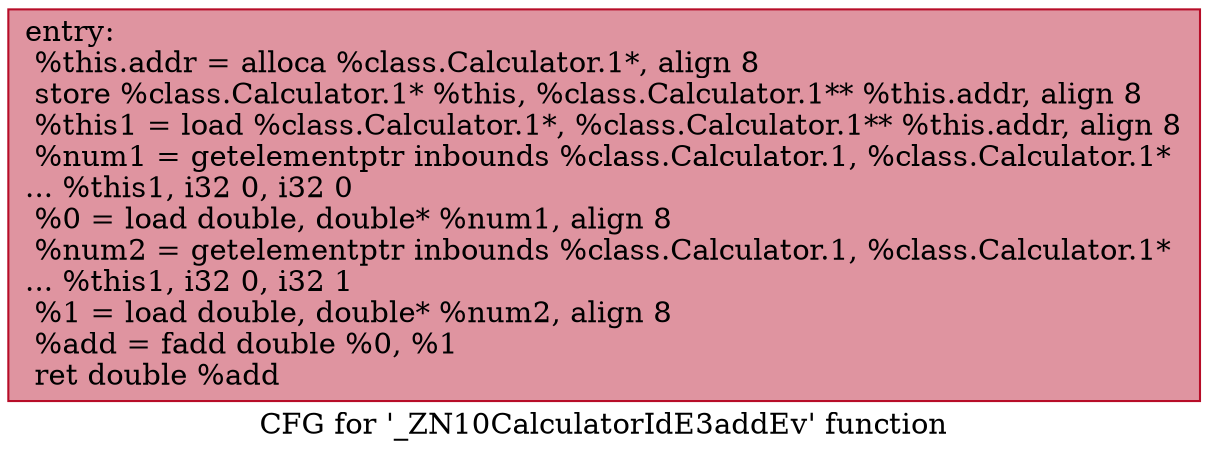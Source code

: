 digraph "CFG for '_ZN10CalculatorIdE3addEv' function" {
	label="CFG for '_ZN10CalculatorIdE3addEv' function";

	Node0x55d97c6d8510 [shape=record,color="#b70d28ff", style=filled, fillcolor="#b70d2870",label="{entry:\l  %this.addr = alloca %class.Calculator.1*, align 8\l  store %class.Calculator.1* %this, %class.Calculator.1** %this.addr, align 8\l  %this1 = load %class.Calculator.1*, %class.Calculator.1** %this.addr, align 8\l  %num1 = getelementptr inbounds %class.Calculator.1, %class.Calculator.1*\l... %this1, i32 0, i32 0\l  %0 = load double, double* %num1, align 8\l  %num2 = getelementptr inbounds %class.Calculator.1, %class.Calculator.1*\l... %this1, i32 0, i32 1\l  %1 = load double, double* %num2, align 8\l  %add = fadd double %0, %1\l  ret double %add\l}"];
}
